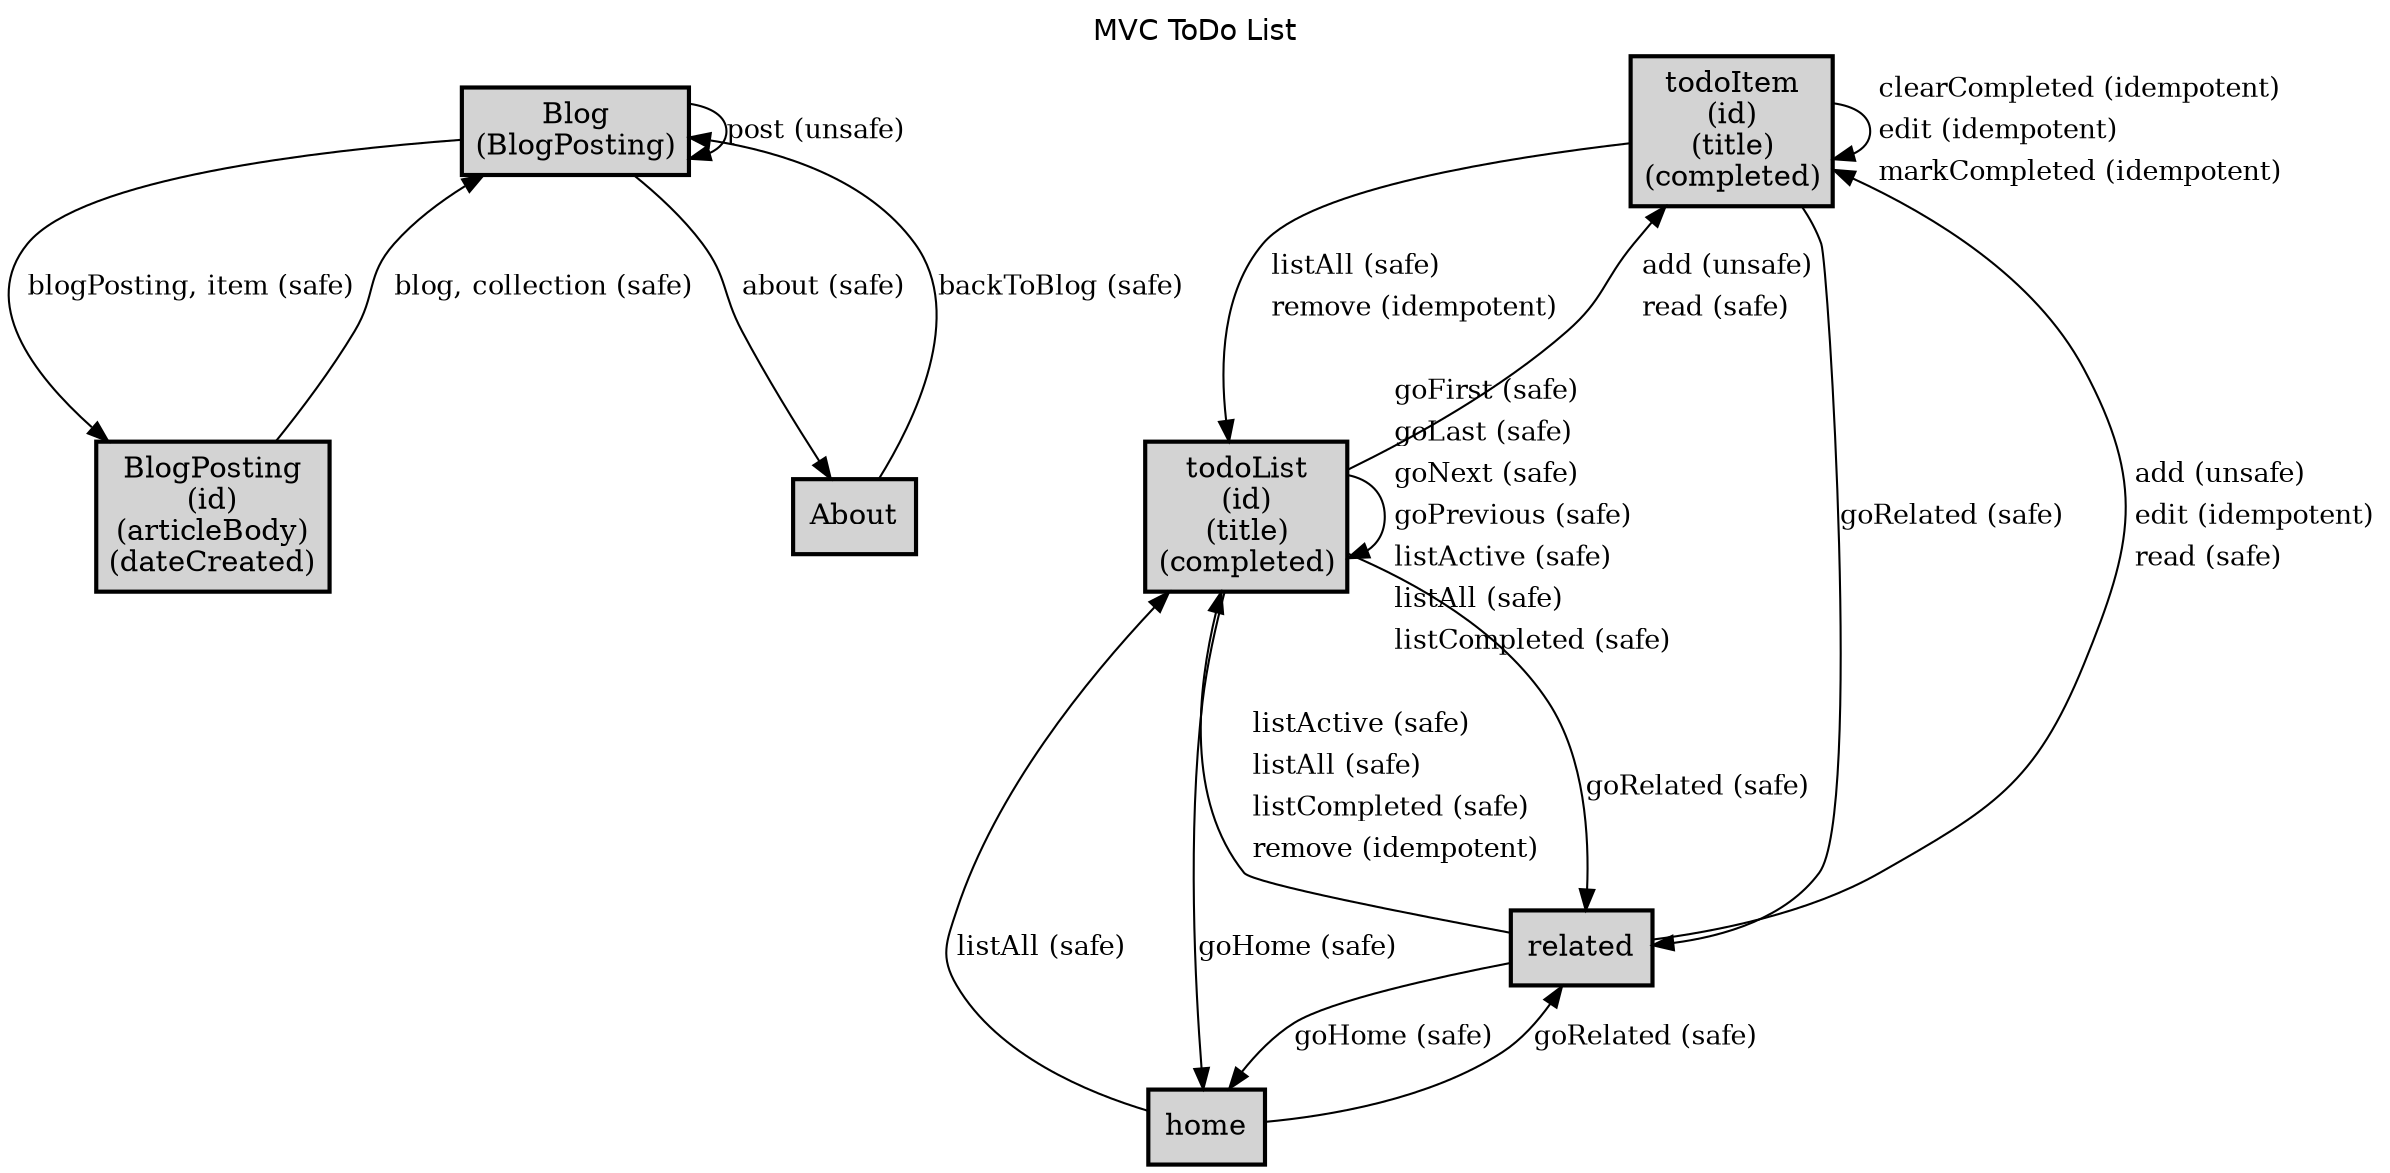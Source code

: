 digraph application_state_diagram {
  graph [
    labelloc="t";
    fontname="Helvetica"
    label="MVC ToDo List";
    URL="index.html" target="_parent"
  ];
  node [shape = box, style = "bold,filled" fillcolor="lightgray"];

    Blog [margin=0.02, label=<<table cellspacing="0" cellpadding="5" border="0"><tr><td>Blog<br />(BlogPosting)<br /></td></tr></table>>,shape=box URL="docs/semantic.Blog.html" target="_parent"]
    BlogPosting [margin=0.02, label=<<table cellspacing="0" cellpadding="5" border="0"><tr><td>BlogPosting<br />(id)<br />(articleBody)<br />(dateCreated)<br /></td></tr></table>>,shape=box URL="docs/semantic.BlogPosting.html" target="_parent"]
    todoItem [margin=0.02, label=<<table cellspacing="0" cellpadding="5" border="0"><tr><td>todoItem<br />(id)<br />(title)<br />(completed)<br /></td></tr></table>>,shape=box URL="docs/semantic.todoItem.html" target="_parent"]
    todoList [margin=0.02, label=<<table cellspacing="0" cellpadding="5" border="0"><tr><td>todoList<br />(id)<br />(title)<br />(completed)<br /></td></tr></table>>,shape=box URL="docs/semantic.todoList.html" target="_parent"]

    About -> Blog [label = "backToBlog (safe)" URL="docs/safe.backToBlog.html" target="_parent" fontsize=13];
    Blog -> About [label = "about (safe)" URL="docs/safe.about.html" target="_parent" fontsize=13];
    Blog -> Blog [label = "post (unsafe)" URL="docs/unsafe.post.html" target="_parent" fontsize=13];
    Blog -> BlogPosting [label = "blogPosting, item (safe)" URL="docs/safe.blogPosting.html" target="_parent" fontsize=13];
    BlogPosting -> Blog [label = "blog, collection (safe)" URL="docs/safe.blog.html" target="_parent" fontsize=13];
    home -> related [label = "goRelated (safe)" URL="docs/safe.goRelated.html" target="_parent" fontsize=13];
    home -> todoList [label = "listAll (safe)" URL="docs/safe.listAll.html" target="_parent" fontsize=13];
    related -> home [label = "goHome (safe)" URL="docs/safe.goHome.html" target="_parent" fontsize=13];
    related -> todoItem [label=<<table  border="0"><tr><td align="left" href="docs/unsafe.add.html">add (unsafe)</td></tr><tr><td align="left" href="docs/idempotent.edit.html">edit (idempotent)</td></tr><tr><td align="left" href="docs/safe.read.html">read (safe)</td></tr></table>> fontsize=13];
    related -> todoList [label=<<table  border="0"><tr><td align="left" href="docs/safe.listActive.html">listActive (safe)</td></tr><tr><td align="left" href="docs/safe.listAll.html">listAll (safe)</td></tr><tr><td align="left" href="docs/safe.listCompleted.html">listCompleted (safe)</td></tr><tr><td align="left" href="docs/idempotent.remove.html">remove (idempotent)</td></tr></table>> fontsize=13];
    todoItem -> related [label = "goRelated (safe)" URL="docs/safe.goRelated.html" target="_parent" fontsize=13];
    todoItem -> todoItem [label=<<table  border="0"><tr><td align="left" href="docs/idempotent.clearCompleted.html">clearCompleted (idempotent)</td></tr><tr><td align="left" href="docs/idempotent.edit.html">edit (idempotent)</td></tr><tr><td align="left" href="docs/idempotent.markCompleted.html">markCompleted (idempotent)</td></tr></table>> fontsize=13];
    todoItem -> todoList [label=<<table  border="0"><tr><td align="left" href="docs/safe.listAll.html">listAll (safe)</td></tr><tr><td align="left" href="docs/idempotent.remove.html">remove (idempotent)</td></tr></table>> fontsize=13];
    todoList -> home [label = "goHome (safe)" URL="docs/safe.goHome.html" target="_parent" fontsize=13];
    todoList -> related [label = "goRelated (safe)" URL="docs/safe.goRelated.html" target="_parent" fontsize=13];
    todoList -> todoItem [label=<<table  border="0"><tr><td align="left" href="docs/unsafe.add.html">add (unsafe)</td></tr><tr><td align="left" href="docs/safe.read.html">read (safe)</td></tr></table>> fontsize=13];
    todoList -> todoList [label=<<table  border="0"><tr><td align="left" href="docs/safe.goFirst.html">goFirst (safe)</td></tr><tr><td align="left" href="docs/safe.goLast.html">goLast (safe)</td></tr><tr><td align="left" href="docs/safe.goNext.html">goNext (safe)</td></tr><tr><td align="left" href="docs/safe.goPrevious.html">goPrevious (safe)</td></tr><tr><td align="left" href="docs/safe.listActive.html">listActive (safe)</td></tr><tr><td align="left" href="docs/safe.listAll.html">listAll (safe)</td></tr><tr><td align="left" href="docs/safe.listCompleted.html">listCompleted (safe)</td></tr></table>> fontsize=13];

    About [URL="docs/semantic.About.html" target="_parent"]
    home [URL="docs/semantic.home.html" target="_parent"]
    related [URL="docs/semantic.related.html" target="_parent"]

}